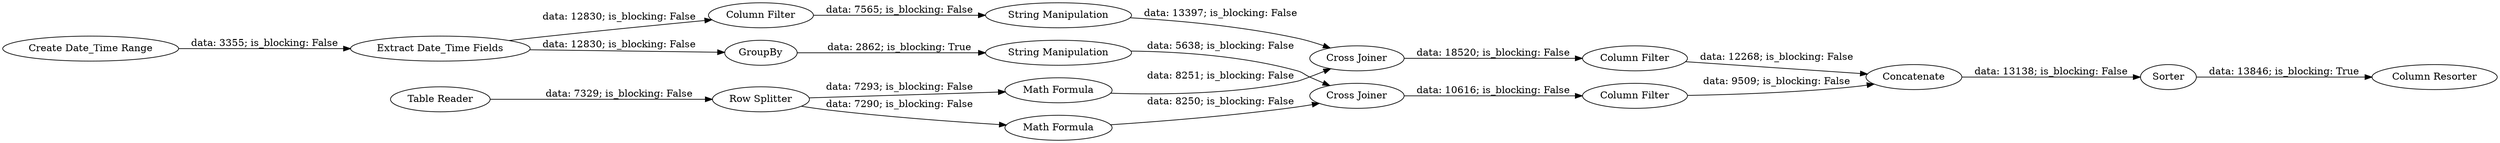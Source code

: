 digraph {
	"-1682756760927102534_15" [label="Column Filter"]
	"-1682756760927102534_16" [label=Concatenate]
	"-1682756760927102534_1" [label="Table Reader"]
	"-1682756760927102534_2" [label="Create Date_Time Range"]
	"-1682756760927102534_11" [label="Cross Joiner"]
	"-1682756760927102534_14" [label="Column Filter"]
	"-1682756760927102534_4" [label=GroupBy]
	"-1682756760927102534_6" [label="Column Filter"]
	"-1682756760927102534_12" [label="Cross Joiner"]
	"-1682756760927102534_5" [label="String Manipulation"]
	"-1682756760927102534_3" [label="Extract Date_Time Fields"]
	"-1682756760927102534_10" [label="Math Formula"]
	"-1682756760927102534_9" [label="Math Formula"]
	"-1682756760927102534_7" [label="String Manipulation"]
	"-1682756760927102534_13" [label=Sorter]
	"-1682756760927102534_8" [label="Row Splitter"]
	"-1682756760927102534_17" [label="Column Resorter"]
	"-1682756760927102534_1" -> "-1682756760927102534_8" [label="data: 7329; is_blocking: False"]
	"-1682756760927102534_15" -> "-1682756760927102534_16" [label="data: 9509; is_blocking: False"]
	"-1682756760927102534_9" -> "-1682756760927102534_12" [label="data: 8251; is_blocking: False"]
	"-1682756760927102534_3" -> "-1682756760927102534_6" [label="data: 12830; is_blocking: False"]
	"-1682756760927102534_3" -> "-1682756760927102534_4" [label="data: 12830; is_blocking: False"]
	"-1682756760927102534_6" -> "-1682756760927102534_7" [label="data: 7565; is_blocking: False"]
	"-1682756760927102534_8" -> "-1682756760927102534_10" [label="data: 7290; is_blocking: False"]
	"-1682756760927102534_14" -> "-1682756760927102534_16" [label="data: 12268; is_blocking: False"]
	"-1682756760927102534_16" -> "-1682756760927102534_13" [label="data: 13138; is_blocking: False"]
	"-1682756760927102534_8" -> "-1682756760927102534_9" [label="data: 7293; is_blocking: False"]
	"-1682756760927102534_2" -> "-1682756760927102534_3" [label="data: 3355; is_blocking: False"]
	"-1682756760927102534_11" -> "-1682756760927102534_15" [label="data: 10616; is_blocking: False"]
	"-1682756760927102534_12" -> "-1682756760927102534_14" [label="data: 18520; is_blocking: False"]
	"-1682756760927102534_5" -> "-1682756760927102534_11" [label="data: 5638; is_blocking: False"]
	"-1682756760927102534_7" -> "-1682756760927102534_12" [label="data: 13397; is_blocking: False"]
	"-1682756760927102534_10" -> "-1682756760927102534_11" [label="data: 8250; is_blocking: False"]
	"-1682756760927102534_13" -> "-1682756760927102534_17" [label="data: 13846; is_blocking: True"]
	"-1682756760927102534_4" -> "-1682756760927102534_5" [label="data: 2862; is_blocking: True"]
	rankdir=LR
}
